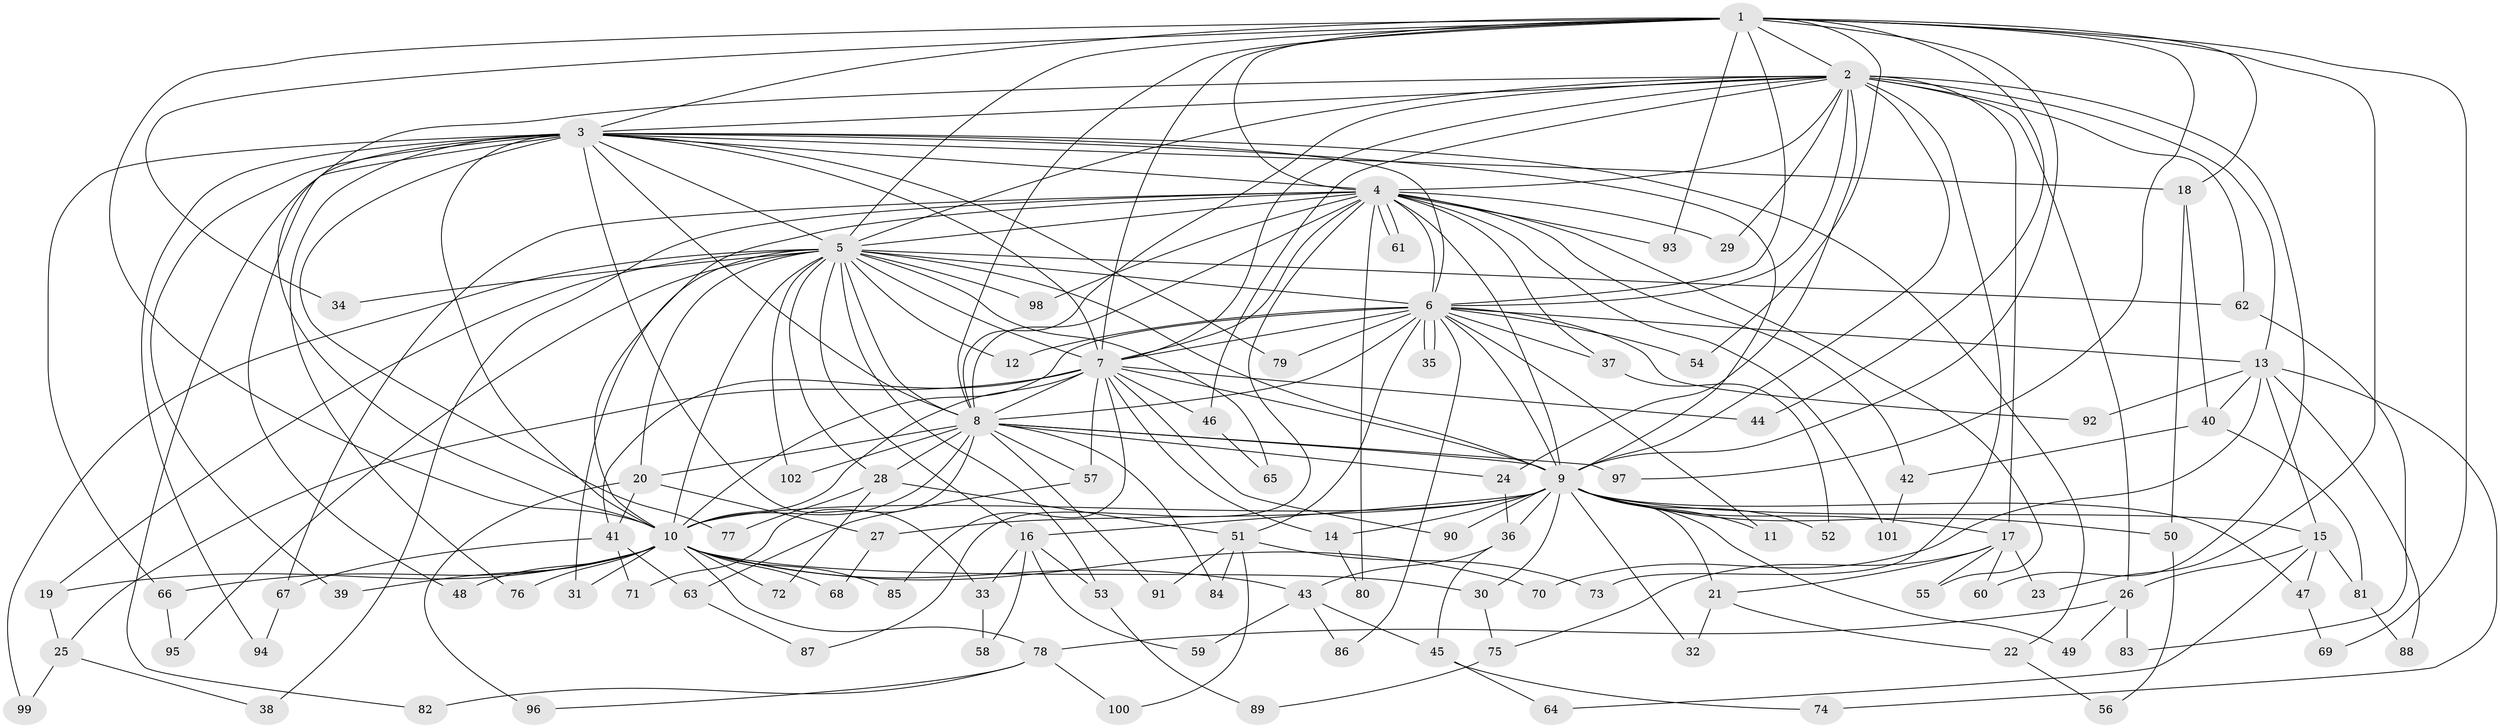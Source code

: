 // Generated by graph-tools (version 1.1) at 2025/44/03/09/25 04:44:34]
// undirected, 102 vertices, 229 edges
graph export_dot {
graph [start="1"]
  node [color=gray90,style=filled];
  1;
  2;
  3;
  4;
  5;
  6;
  7;
  8;
  9;
  10;
  11;
  12;
  13;
  14;
  15;
  16;
  17;
  18;
  19;
  20;
  21;
  22;
  23;
  24;
  25;
  26;
  27;
  28;
  29;
  30;
  31;
  32;
  33;
  34;
  35;
  36;
  37;
  38;
  39;
  40;
  41;
  42;
  43;
  44;
  45;
  46;
  47;
  48;
  49;
  50;
  51;
  52;
  53;
  54;
  55;
  56;
  57;
  58;
  59;
  60;
  61;
  62;
  63;
  64;
  65;
  66;
  67;
  68;
  69;
  70;
  71;
  72;
  73;
  74;
  75;
  76;
  77;
  78;
  79;
  80;
  81;
  82;
  83;
  84;
  85;
  86;
  87;
  88;
  89;
  90;
  91;
  92;
  93;
  94;
  95;
  96;
  97;
  98;
  99;
  100;
  101;
  102;
  1 -- 2;
  1 -- 3;
  1 -- 4;
  1 -- 5;
  1 -- 6;
  1 -- 7;
  1 -- 8;
  1 -- 9;
  1 -- 10;
  1 -- 18;
  1 -- 23;
  1 -- 34;
  1 -- 44;
  1 -- 54;
  1 -- 69;
  1 -- 93;
  1 -- 97;
  2 -- 3;
  2 -- 4;
  2 -- 5;
  2 -- 6;
  2 -- 7;
  2 -- 8;
  2 -- 9;
  2 -- 10;
  2 -- 13;
  2 -- 17;
  2 -- 24;
  2 -- 26;
  2 -- 29;
  2 -- 46;
  2 -- 60;
  2 -- 62;
  2 -- 73;
  3 -- 4;
  3 -- 5;
  3 -- 6;
  3 -- 7;
  3 -- 8;
  3 -- 9;
  3 -- 10;
  3 -- 18;
  3 -- 22;
  3 -- 33;
  3 -- 39;
  3 -- 48;
  3 -- 66;
  3 -- 76;
  3 -- 77;
  3 -- 79;
  3 -- 82;
  3 -- 94;
  4 -- 5;
  4 -- 6;
  4 -- 7;
  4 -- 8;
  4 -- 9;
  4 -- 10;
  4 -- 29;
  4 -- 37;
  4 -- 38;
  4 -- 42;
  4 -- 55;
  4 -- 61;
  4 -- 61;
  4 -- 67;
  4 -- 80;
  4 -- 87;
  4 -- 93;
  4 -- 98;
  4 -- 101;
  5 -- 6;
  5 -- 7;
  5 -- 8;
  5 -- 9;
  5 -- 10;
  5 -- 12;
  5 -- 16;
  5 -- 19;
  5 -- 20;
  5 -- 28;
  5 -- 31;
  5 -- 34;
  5 -- 53;
  5 -- 62;
  5 -- 65;
  5 -- 95;
  5 -- 98;
  5 -- 99;
  5 -- 102;
  6 -- 7;
  6 -- 8;
  6 -- 9;
  6 -- 10;
  6 -- 11;
  6 -- 12;
  6 -- 13;
  6 -- 35;
  6 -- 35;
  6 -- 37;
  6 -- 51;
  6 -- 54;
  6 -- 79;
  6 -- 86;
  6 -- 92;
  7 -- 8;
  7 -- 9;
  7 -- 10;
  7 -- 14;
  7 -- 25;
  7 -- 41;
  7 -- 44;
  7 -- 46;
  7 -- 57;
  7 -- 85;
  7 -- 90;
  8 -- 9;
  8 -- 10;
  8 -- 20;
  8 -- 24;
  8 -- 28;
  8 -- 57;
  8 -- 71;
  8 -- 84;
  8 -- 91;
  8 -- 97;
  8 -- 102;
  9 -- 10;
  9 -- 11;
  9 -- 14;
  9 -- 15;
  9 -- 16;
  9 -- 17;
  9 -- 21;
  9 -- 27;
  9 -- 30;
  9 -- 32;
  9 -- 36;
  9 -- 47;
  9 -- 49;
  9 -- 50;
  9 -- 52;
  9 -- 90;
  10 -- 19;
  10 -- 30;
  10 -- 31;
  10 -- 39;
  10 -- 43;
  10 -- 48;
  10 -- 66;
  10 -- 68;
  10 -- 70;
  10 -- 72;
  10 -- 76;
  10 -- 78;
  10 -- 85;
  13 -- 15;
  13 -- 40;
  13 -- 70;
  13 -- 74;
  13 -- 88;
  13 -- 92;
  14 -- 80;
  15 -- 26;
  15 -- 47;
  15 -- 64;
  15 -- 81;
  16 -- 33;
  16 -- 53;
  16 -- 58;
  16 -- 59;
  17 -- 21;
  17 -- 23;
  17 -- 55;
  17 -- 60;
  17 -- 75;
  18 -- 40;
  18 -- 50;
  19 -- 25;
  20 -- 27;
  20 -- 41;
  20 -- 96;
  21 -- 22;
  21 -- 32;
  22 -- 56;
  24 -- 36;
  25 -- 38;
  25 -- 99;
  26 -- 49;
  26 -- 78;
  26 -- 83;
  27 -- 68;
  28 -- 51;
  28 -- 72;
  28 -- 77;
  30 -- 75;
  33 -- 58;
  36 -- 43;
  36 -- 45;
  37 -- 52;
  40 -- 42;
  40 -- 81;
  41 -- 63;
  41 -- 67;
  41 -- 71;
  42 -- 101;
  43 -- 45;
  43 -- 59;
  43 -- 86;
  45 -- 64;
  45 -- 74;
  46 -- 65;
  47 -- 69;
  50 -- 56;
  51 -- 73;
  51 -- 84;
  51 -- 91;
  51 -- 100;
  53 -- 89;
  57 -- 63;
  62 -- 83;
  63 -- 87;
  66 -- 95;
  67 -- 94;
  75 -- 89;
  78 -- 82;
  78 -- 96;
  78 -- 100;
  81 -- 88;
}
